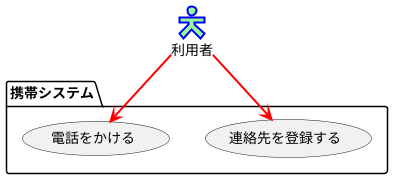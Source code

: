 @startuml ユースケース図
skinparam actorStyle Hollow 
' left to right direction
actor 利用者 #palegreen;line:blue;line.bold;text:black
package 携帯システム {
usecase 連絡先を登録する
usecase 電話をかける
}
利用者 --> 連絡先を登録する #line:red;line.bold;text:red  
利用者 --> 電話をかける #line:red;line.bold;text:red  
@enduml
